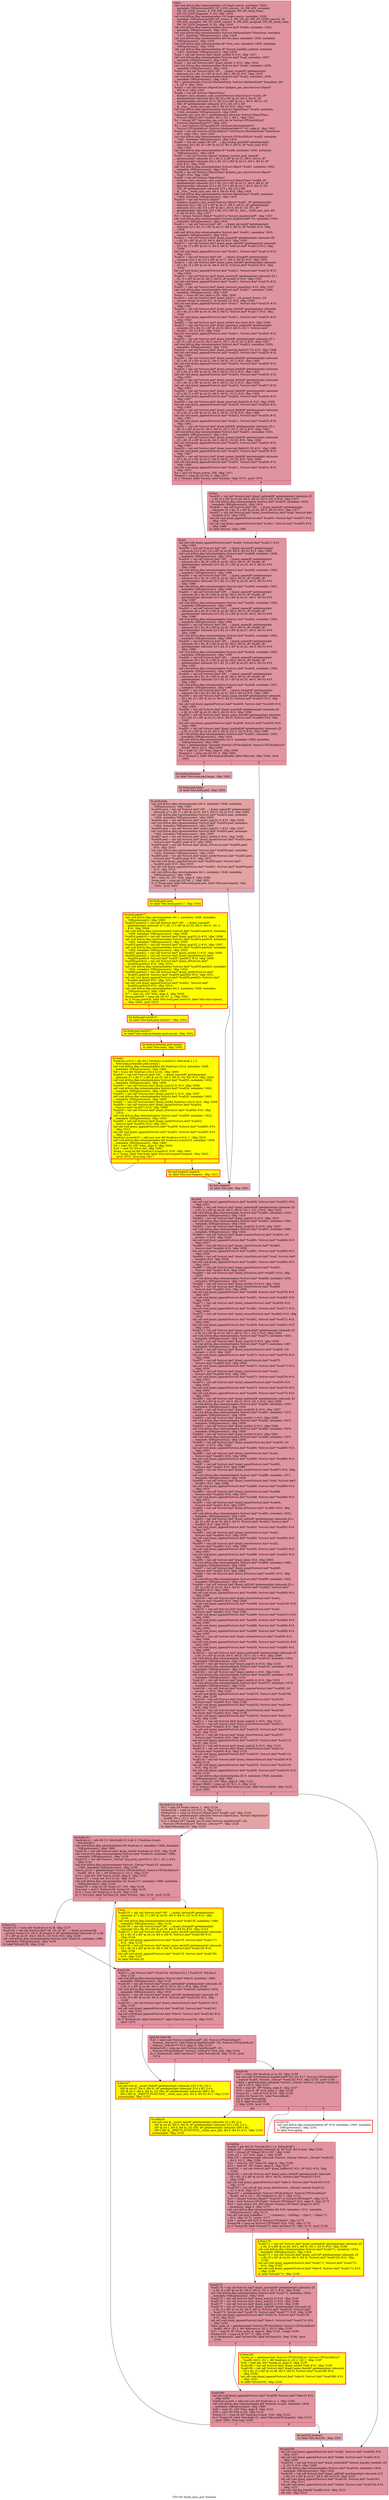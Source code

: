 digraph "CFG for 'build_cpus_aml' function" {
	label="CFG for 'build_cpus_aml' function";

	Node0x55f317bae520 [shape=record,color="#b70d28ff", style=filled, fillcolor="#b70d2870",label="{entry:\l  call void @llvm.dbg.value(metadata i16 %opts.coerce, metadata !1828,\l... metadata !DIExpression(DW_OP_LLVM_convert, 16, DW_ATE_unsigned,\l... DW_OP_LLVM_convert, 8, DW_ATE_unsigned, DW_OP_stack_value,\l... DW_OP_LLVM_fragment, 0, 8)), !dbg !1916\l  call void @llvm.dbg.value(metadata i16 %opts.coerce, metadata !1828,\l... metadata !DIExpression(DW_OP_constu, 8, DW_OP_shr, DW_OP_LLVM_convert, 16,\l... DW_ATE_unsigned, DW_OP_LLVM_convert, 8, DW_ATE_unsigned, DW_OP_stack_value,\l... DW_OP_LLVM_fragment, 8, 8)), !dbg !1916\l  call void @llvm.dbg.value(metadata %struct.Aml* %table, metadata !1826,\l... metadata !DIExpression()), !dbg !1916\l  call void @llvm.dbg.value(metadata %struct.MachineState* %machine, metadata\l... !1827, metadata !DIExpression()), !dbg !1916\l  call void @llvm.dbg.value(metadata i64 %io_base, metadata !1829, metadata\l... !DIExpression()), !dbg !1916\l  call void @llvm.dbg.value(metadata i8* %res_root, metadata !1830, metadata\l... !DIExpression()), !dbg !1916\l  call void @llvm.dbg.value(metadata i8* %event_handler_method, metadata\l... !1831, metadata !DIExpression()), !dbg !1916\l  %call = tail call %struct.Aml* @aml_int(i64 0) #10, !dbg !1917\l  call void @llvm.dbg.value(metadata %struct.Aml* %call, metadata !1837,\l... metadata !DIExpression()), !dbg !1916\l  %call1 = tail call %struct.Aml* @aml_int(i64 1) #10, !dbg !1918\l  call void @llvm.dbg.value(metadata %struct.Aml* %call1, metadata !1838,\l... metadata !DIExpression()), !dbg !1916\l  %call2 = tail call %struct.Aml* (i8*, ...) @aml_scope(i8* getelementptr\l... inbounds ([4 x i8], [4 x i8]* @.str.9, i64 0, i64 0)) #10, !dbg !1919\l  call void @llvm.dbg.value(metadata %struct.Aml* %call2, metadata !1839,\l... metadata !DIExpression()), !dbg !1916\l  %0 = getelementptr %struct.MachineState, %struct.MachineState* %machine, i64\l... 0, i32 0, !dbg !1920\l  %call3 = tail call %struct.ObjectClass* @object_get_class(%struct.Object*\l... %0) #10, !dbg !1920\l  %call4 = tail call %struct.ObjectClass*\l... @object_class_dynamic_cast_assert(%struct.ObjectClass* %call3, i8*\l... getelementptr inbounds ([8 x i8], [8 x i8]* @.str, i64 0, i64 0), i8*\l... getelementptr inbounds ([14 x i8], [14 x i8]* @.str.1, i64 0, i64 0), i32\l... 346, i8* getelementptr inbounds ([15 x i8], [15 x i8]*\l... @__func__.build_cpus_aml, i64 0, i64 0)) #10, !dbg !1920\l  call void @llvm.dbg.value(metadata %struct.ObjectClass* %call4, metadata\l... !1840, metadata !DIExpression()), !dbg !1916\l  %possible_cpu_arch_ids = getelementptr inbounds %struct.ObjectClass,\l... %struct.ObjectClass* %call4, i64 3, i32 3, i64 2, !dbg !1921\l  %1 = bitcast i8** %possible_cpu_arch_ids to %struct.CPUArchIdList*\l... (%struct.MachineState*)**, !dbg !1921\l  %2 = load %struct.CPUArchIdList* (%struct.MachineState*)*,\l... %struct.CPUArchIdList* (%struct.MachineState*)** %1, align 8, !dbg !1921\l  %call5 = tail call %struct.CPUArchIdList* %2(%struct.MachineState* %machine)\l... #10, !dbg !1922, !prof !1923\l  call void @llvm.dbg.value(metadata %struct.CPUArchIdList* %call5, metadata\l... !1841, metadata !DIExpression()), !dbg !1916\l  %call6 = tail call noalias i8* (i8*, ...) @g_strdup_printf(i8* getelementptr\l... inbounds ([8 x i8], [8 x i8]* @.str.10, i64 0, i64 0), i8* %res_root) #10,\l... !dbg !1924\l  call void @llvm.dbg.value(metadata i8* %call6, metadata !1842, metadata\l... !DIExpression()), !dbg !1916\l  %call7 = tail call %struct.Object* @object_resolve_path_type(i8*\l... getelementptr inbounds ([1 x i8], [1 x i8]* @.str.11, i64 0, i64 0), i8*\l... getelementptr inbounds ([22 x i8], [22 x i8]* @.str.12, i64 0, i64 0), i8*\l... null) #10, !dbg !1925\l  call void @llvm.dbg.value(metadata %struct.Object* %call7, metadata !1843,\l... metadata !DIExpression()), !dbg !1916\l  %call8 = tail call %struct.ObjectClass* @object_get_class(%struct.Object*\l... %call7) #10, !dbg !1926\l  %call9 = tail call %struct.ObjectClass*\l... @object_class_dynamic_cast_assert(%struct.ObjectClass* %call8, i8*\l... getelementptr inbounds ([22 x i8], [22 x i8]* @.str.12, i64 0, i64 0), i8*\l... getelementptr inbounds ([14 x i8], [14 x i8]* @.str.1, i64 0, i64 0), i32\l... 350, i8* getelementptr inbounds ([15 x i8], [15 x i8]*\l... @__func__.build_cpus_aml, i64 0, i64 0)) #10, !dbg !1926\l  call void @llvm.dbg.value(metadata %struct.ObjectClass* %call9, metadata\l... !1844, metadata !DIExpression()), !dbg !1916\l  %call10 = tail call %struct.Object*\l... @object_dynamic_cast_assert(%struct.Object* %call7, i8* getelementptr\l... inbounds ([22 x i8], [22 x i8]* @.str.12, i64 0, i64 0), i8* getelementptr\l... inbounds ([14 x i8], [14 x i8]* @.str.1, i64 0, i64 0), i32 351, i8*\l... getelementptr inbounds ([15 x i8], [15 x i8]* @__func__.build_cpus_aml, i64\l... 0, i64 0)) #10, !dbg !1927\l  %3 = bitcast %struct.Object* %call10 to %struct.AcpiDeviceIf*, !dbg !1927\l  call void @llvm.dbg.value(metadata %struct.AcpiDeviceIf* %3, metadata !1845,\l... metadata !DIExpression()), !dbg !1916\l  %call11 = tail call %struct.Aml* (i8*, ...) @aml_device(i8* getelementptr\l... inbounds ([3 x i8], [3 x i8]* @.str.13, i64 0, i64 0), i8* %call6) #10, !dbg\l... !1928\l  call void @llvm.dbg.value(metadata %struct.Aml* %call11, metadata !1835,\l... metadata !DIExpression()), !dbg !1916\l  %call12 = tail call %struct.Aml* @aml_eisaid(i8* getelementptr inbounds ([8\l... x i8], [8 x i8]* @.str.15, i64 0, i64 0)) #10, !dbg !1929\l  %call13 = tail call %struct.Aml* @aml_name_decl(i8* getelementptr inbounds\l... ([5 x i8], [5 x i8]* @.str.14, i64 0, i64 0), %struct.Aml* %call12) #10, !dbg\l... !1930\l  tail call void @aml_append(%struct.Aml* %call11, %struct.Aml* %call13) #10,\l... !dbg !1931\l  %call14 = tail call %struct.Aml* (i8*, ...) @aml_string(i8* getelementptr\l... inbounds ([22 x i8], [22 x i8]* @.str.17, i64 0, i64 0)) #10, !dbg !1932\l  %call15 = tail call %struct.Aml* @aml_name_decl(i8* getelementptr inbounds\l... ([5 x i8], [5 x i8]* @.str.16, i64 0, i64 0), %struct.Aml* %call14) #10, !dbg\l... !1933\l  tail call void @aml_append(%struct.Aml* %call11, %struct.Aml* %call15) #10,\l... !dbg !1934\l  %call16 = tail call %struct.Aml* @aml_mutex(i8* getelementptr inbounds ([5 x\l... i8], [5 x i8]* @.str.18, i64 0, i64 0), i8 zeroext 0) #10, !dbg !1935\l  tail call void @aml_append(%struct.Aml* %call11, %struct.Aml* %call16) #10,\l... !dbg !1936\l  %call17 = tail call %struct.Aml* @aml_resource_template() #10, !dbg !1937\l  call void @llvm.dbg.value(metadata %struct.Aml* %call17, metadata !1846,\l... metadata !DIExpression()), !dbg !1938\l  %conv = trunc i64 %io_base to i16, !dbg !1939\l  %call19 = tail call %struct.Aml* @aml_io(i32 1, i16 zeroext %conv, i16\l... zeroext %conv, i8 zeroext 1, i8 zeroext 12) #10, !dbg !1940\l  tail call void @aml_append(%struct.Aml* %call17, %struct.Aml* %call19) #10,\l... !dbg !1941\l  %call20 = tail call %struct.Aml* @aml_name_decl(i8* getelementptr inbounds\l... ([5 x i8], [5 x i8]* @.str.19, i64 0, i64 0), %struct.Aml* %call17) #10, !dbg\l... !1942\l  tail call void @aml_append(%struct.Aml* %call11, %struct.Aml* %call20) #10,\l... !dbg !1943\l  %call21 = tail call %struct.Aml* @aml_int(i64 %io_base) #10, !dbg !1944\l  %call22 = tail call %struct.Aml* @aml_operation_region(i8* getelementptr\l... inbounds ([5 x i8], [5 x i8]* @.str.20, i64 0, i64 0), i32 1, %struct.Aml*\l... %call21, i32 12) #10, !dbg !1945\l  tail call void @aml_append(%struct.Aml* %call11, %struct.Aml* %call22) #10,\l... !dbg !1946\l  %call23 = tail call %struct.Aml* @aml_field(i8* getelementptr inbounds ([5 x\l... i8], [5 x i8]* @.str.20, i64 0, i64 0), i32 1, i32 0, i32 2) #10, !dbg !1947\l  call void @llvm.dbg.value(metadata %struct.Aml* %call23, metadata !1833,\l... metadata !DIExpression()), !dbg !1916\l  %call24 = tail call %struct.Aml* @aml_reserved_field(i32 32) #10, !dbg !1948\l  tail call void @aml_append(%struct.Aml* %call23, %struct.Aml* %call24) #10,\l... !dbg !1949\l  %call25 = tail call %struct.Aml* @aml_named_field(i8* getelementptr inbounds\l... ([5 x i8], [5 x i8]* @.str.21, i64 0, i64 0), i32 1) #10, !dbg !1950\l  tail call void @aml_append(%struct.Aml* %call23, %struct.Aml* %call25) #10,\l... !dbg !1951\l  %call26 = tail call %struct.Aml* @aml_named_field(i8* getelementptr inbounds\l... ([5 x i8], [5 x i8]* @.str.22, i64 0, i64 0), i32 1) #10, !dbg !1952\l  tail call void @aml_append(%struct.Aml* %call23, %struct.Aml* %call26) #10,\l... !dbg !1953\l  %call27 = tail call %struct.Aml* @aml_named_field(i8* getelementptr inbounds\l... ([5 x i8], [5 x i8]* @.str.23, i64 0, i64 0), i32 1) #10, !dbg !1954\l  tail call void @aml_append(%struct.Aml* %call23, %struct.Aml* %call27) #10,\l... !dbg !1955\l  %call28 = tail call %struct.Aml* @aml_named_field(i8* getelementptr inbounds\l... ([5 x i8], [5 x i8]* @.str.24, i64 0, i64 0), i32 1) #10, !dbg !1956\l  tail call void @aml_append(%struct.Aml* %call23, %struct.Aml* %call28) #10,\l... !dbg !1957\l  %call29 = tail call %struct.Aml* @aml_reserved_field(i32 4) #10, !dbg !1958\l  tail call void @aml_append(%struct.Aml* %call23, %struct.Aml* %call29) #10,\l... !dbg !1959\l  %call30 = tail call %struct.Aml* @aml_named_field(i8* getelementptr inbounds\l... ([5 x i8], [5 x i8]* @.str.25, i64 0, i64 0), i32 8) #10, !dbg !1960\l  tail call void @aml_append(%struct.Aml* %call23, %struct.Aml* %call30) #10,\l... !dbg !1961\l  tail call void @aml_append(%struct.Aml* %call11, %struct.Aml* %call23) #10,\l... !dbg !1962\l  %call31 = tail call %struct.Aml* @aml_field(i8* getelementptr inbounds ([5 x\l... i8], [5 x i8]* @.str.20, i64 0, i64 0), i32 3, i32 0, i32 0) #10, !dbg !1963\l  call void @llvm.dbg.value(metadata %struct.Aml* %call31, metadata !1833,\l... metadata !DIExpression()), !dbg !1916\l  %call32 = tail call %struct.Aml* @aml_named_field(i8* getelementptr inbounds\l... ([5 x i8], [5 x i8]* @.str.26, i64 0, i64 0), i32 32) #10, !dbg !1964\l  tail call void @aml_append(%struct.Aml* %call31, %struct.Aml* %call32) #10,\l... !dbg !1965\l  %call33 = tail call %struct.Aml* @aml_reserved_field(i32 32) #10, !dbg !1966\l  tail call void @aml_append(%struct.Aml* %call31, %struct.Aml* %call33) #10,\l... !dbg !1967\l  %call34 = tail call %struct.Aml* @aml_named_field(i8* getelementptr inbounds\l... ([5 x i8], [5 x i8]* @.str.27, i64 0, i64 0), i32 32) #10, !dbg !1968\l  tail call void @aml_append(%struct.Aml* %call31, %struct.Aml* %call34) #10,\l... !dbg !1969\l  tail call void @aml_append(%struct.Aml* %call11, %struct.Aml* %call31) #10,\l... !dbg !1970\l  %4 = and i16 %opts.coerce, 256, !dbg !1971\l  %tobool = icmp eq i16 %4, 0, !dbg !1971\l  br i1 %tobool, label %if.end, label %if.then, !dbg !1973, !prof !1974\l|{<s0>T|<s1>F}}"];
	Node0x55f317bae520:s0 -> Node0x55f317b88f50;
	Node0x55f317bae520:s1 -> Node0x55f317b88ee0;
	Node0x55f317b88ee0 [shape=record,color="#b70d28ff", style=filled, fillcolor="#b70d2870",label="{if.then:                                          \l  %call35 = tail call %struct.Aml* @aml_method(i8* getelementptr inbounds ([5\l... x i8], [5 x i8]* @.str.28, i64 0, i64 0), i32 0, i32 1) #10, !dbg !1975\l  call void @llvm.dbg.value(metadata %struct.Aml* %call35, metadata !1834,\l... metadata !DIExpression()), !dbg !1916\l  %call36 = tail call %struct.Aml* (i8*, ...) @aml_name(i8* getelementptr\l... inbounds ([5 x i8], [5 x i8]* @.str.26, i64 0, i64 0)) #10, !dbg !1977\l  %call37 = tail call %struct.Aml* @aml_store(%struct.Aml* %call, %struct.Aml*\l... %call36) #10, !dbg !1978\l  tail call void @aml_append(%struct.Aml* %call35, %struct.Aml* %call37) #10,\l... !dbg !1979\l  tail call void @aml_append(%struct.Aml* %call11, %struct.Aml* %call35) #10,\l... !dbg !1980\l  br label %if.end, !dbg !1981\l}"];
	Node0x55f317b88ee0 -> Node0x55f317b88f50;
	Node0x55f317b88f50 [shape=record,color="#b70d28ff", style=filled, fillcolor="#b70d2870",label="{if.end:                                           \l  tail call void @aml_append(%struct.Aml* %call2, %struct.Aml* %call11) #10,\l... !dbg !1982\l  %call38 = tail call %struct.Aml* (i8*, ...) @aml_device(i8* getelementptr\l... inbounds ([10 x i8], [10 x i8]* @.str.29, i64 0, i64 0)) #10, !dbg !1983\l  call void @llvm.dbg.value(metadata %struct.Aml* %call38, metadata !1836,\l... metadata !DIExpression()), !dbg !1916\l  %call39 = tail call %struct.Aml* (i8*, ...) @aml_name(i8* getelementptr\l... inbounds ([6 x i8], [6 x i8]* @.str.30, i64 0, i64 0), i8* %call6, i8*\l... getelementptr inbounds ([5 x i8], [5 x i8]* @.str.18, i64 0, i64 0)) #10,\l... !dbg !1984\l  call void @llvm.dbg.value(metadata %struct.Aml* %call39, metadata !1850,\l... metadata !DIExpression()), !dbg !1985\l  %call40 = tail call %struct.Aml* (i8*, ...) @aml_name(i8* getelementptr\l... inbounds ([6 x i8], [6 x i8]* @.str.30, i64 0, i64 0), i8* %call6, i8*\l... getelementptr inbounds ([5 x i8], [5 x i8]* @.str.26, i64 0, i64 0)) #10,\l... !dbg !1986\l  call void @llvm.dbg.value(metadata %struct.Aml* %call40, metadata !1851,\l... metadata !DIExpression()), !dbg !1985\l  %call41 = tail call %struct.Aml* (i8*, ...) @aml_name(i8* getelementptr\l... inbounds ([6 x i8], [6 x i8]* @.str.30, i64 0, i64 0), i8* %call6, i8*\l... getelementptr inbounds ([5 x i8], [5 x i8]* @.str.21, i64 0, i64 0)) #10,\l... !dbg !1987\l  call void @llvm.dbg.value(metadata %struct.Aml* %call41, metadata !1852,\l... metadata !DIExpression()), !dbg !1985\l  %call42 = tail call %struct.Aml* (i8*, ...) @aml_name(i8* getelementptr\l... inbounds ([6 x i8], [6 x i8]* @.str.30, i64 0, i64 0), i8* %call6, i8*\l... getelementptr inbounds ([5 x i8], [5 x i8]* @.str.25, i64 0, i64 0)) #10,\l... !dbg !1988\l  call void @llvm.dbg.value(metadata %struct.Aml* %call42, metadata !1853,\l... metadata !DIExpression()), !dbg !1985\l  %call43 = tail call %struct.Aml* (i8*, ...) @aml_name(i8* getelementptr\l... inbounds ([6 x i8], [6 x i8]* @.str.30, i64 0, i64 0), i8* %call6, i8*\l... getelementptr inbounds ([5 x i8], [5 x i8]* @.str.27, i64 0, i64 0)) #10,\l... !dbg !1989\l  call void @llvm.dbg.value(metadata %struct.Aml* %call43, metadata !1854,\l... metadata !DIExpression()), !dbg !1985\l  %call44 = tail call %struct.Aml* (i8*, ...) @aml_name(i8* getelementptr\l... inbounds ([6 x i8], [6 x i8]* @.str.30, i64 0, i64 0), i8* %call6, i8*\l... getelementptr inbounds ([5 x i8], [5 x i8]* @.str.22, i64 0, i64 0)) #10,\l... !dbg !1990\l  call void @llvm.dbg.value(metadata %struct.Aml* %call44, metadata !1855,\l... metadata !DIExpression()), !dbg !1985\l  %call45 = tail call %struct.Aml* (i8*, ...) @aml_name(i8* getelementptr\l... inbounds ([6 x i8], [6 x i8]* @.str.30, i64 0, i64 0), i8* %call6, i8*\l... getelementptr inbounds ([5 x i8], [5 x i8]* @.str.23, i64 0, i64 0)) #10,\l... !dbg !1991\l  call void @llvm.dbg.value(metadata %struct.Aml* %call45, metadata !1856,\l... metadata !DIExpression()), !dbg !1985\l  %call46 = tail call %struct.Aml* (i8*, ...) @aml_name(i8* getelementptr\l... inbounds ([6 x i8], [6 x i8]* @.str.30, i64 0, i64 0), i8* %call6, i8*\l... getelementptr inbounds ([5 x i8], [5 x i8]* @.str.24, i64 0, i64 0)) #10,\l... !dbg !1992\l  call void @llvm.dbg.value(metadata %struct.Aml* %call46, metadata !1857,\l... metadata !DIExpression()), !dbg !1985\l  %call47 = tail call %struct.Aml* (i8*, ...) @aml_string(i8* getelementptr\l... inbounds ([9 x i8], [9 x i8]* @.str.31, i64 0, i64 0)) #10, !dbg !1993\l  %call48 = tail call %struct.Aml* @aml_name_decl(i8* getelementptr inbounds\l... ([5 x i8], [5 x i8]* @.str.14, i64 0, i64 0), %struct.Aml* %call47) #10, !dbg\l... !1994\l  tail call void @aml_append(%struct.Aml* %call38, %struct.Aml* %call48) #10,\l... !dbg !1995\l  %call49 = tail call %struct.Aml* @aml_eisaid(i8* getelementptr inbounds ([8\l... x i8], [8 x i8]* @.str.33, i64 0, i64 0)) #10, !dbg !1996\l  %call50 = tail call %struct.Aml* @aml_name_decl(i8* getelementptr inbounds\l... ([5 x i8], [5 x i8]* @.str.32, i64 0, i64 0), %struct.Aml* %call49) #10, !dbg\l... !1997\l  tail call void @aml_append(%struct.Aml* %call38, %struct.Aml* %call50) #10,\l... !dbg !1998\l  %call51 = tail call %struct.Aml* @aml_method(i8* getelementptr inbounds ([5\l... x i8], [5 x i8]* @.str.34, i64 0, i64 0), i32 2, i32 0) #10, !dbg !1999\l  call void @llvm.dbg.value(metadata %struct.Aml* %call51, metadata !1834,\l... metadata !DIExpression()), !dbg !1916\l  call void @llvm.dbg.value(metadata i32 0, metadata !1848, metadata\l... !DIExpression()), !dbg !1985\l  %len = getelementptr inbounds %struct.CPUArchIdList, %struct.CPUArchIdList*\l... %call5, i64 0, i32 0, !dbg !2000\l  %5 = load i32, i32* %len, align 8, !dbg !2000\l  %cmp412 = icmp sgt i32 %5, 0, !dbg !2001\l  br i1 %cmp412, label %for.body.preheader, label %for.end, !dbg !2002, !prof\l... !2003\l|{<s0>T|<s1>F}}"];
	Node0x55f317b88f50:s0 -> Node0x55f317c18ed0;
	Node0x55f317b88f50:s1 -> Node0x55f317b2a100;
	Node0x55f317c18ed0 [shape=record,color="#3d50c3ff", style=filled, fillcolor="#c32e3170",label="{for.body.preheader:                               \l  br label %for.body.peel.begin, !dbg !2002\l}"];
	Node0x55f317c18ed0 -> Node0x55f317bdd5d0;
	Node0x55f317bdd5d0 [shape=record,color="#3d50c3ff", style=filled, fillcolor="#c32e3170",label="{for.body.peel.begin:                              \l  br label %for.body.peel, !dbg !2002\l}"];
	Node0x55f317bdd5d0 -> Node0x55f317c6f150;
	Node0x55f317c6f150 [shape=record,color="#3d50c3ff", style=filled, fillcolor="#c32e3170",label="{for.body.peel:                                    \l  call void @llvm.dbg.value(metadata i64 0, metadata !1848, metadata\l... !DIExpression()), !dbg !1985\l  %call53.peel = tail call %struct.Aml* (i8*, ...) @aml_name(i8* getelementptr\l... inbounds ([7 x i8], [7 x i8]* @.str.35, i64 0, i64 0), i32 0) #10, !dbg !2004\l  call void @llvm.dbg.value(metadata %struct.Aml* %call53.peel, metadata\l... !1858, metadata !DIExpression()), !dbg !2005\l  %call54.peel = tail call %struct.Aml* @aml_arg(i32 0) #10, !dbg !2006\l  call void @llvm.dbg.value(metadata %struct.Aml* %call54.peel, metadata\l... !1862, metadata !DIExpression()), !dbg !2005\l  %call55.peel = tail call %struct.Aml* @aml_arg(i32 1) #10, !dbg !2007\l  call void @llvm.dbg.value(metadata %struct.Aml* %call55.peel, metadata\l... !1863, metadata !DIExpression()), !dbg !2005\l  %call57.peel = tail call %struct.Aml* @aml_int(i64 0) #10, !dbg !2008\l  %call58.peel = tail call %struct.Aml* @aml_equal(%struct.Aml* %call54.peel,\l... %struct.Aml* %call57.peel) #10, !dbg !2009\l  %call59.peel = tail call %struct.Aml* @aml_if(%struct.Aml* %call58.peel)\l... #10, !dbg !2010\l  call void @llvm.dbg.value(metadata %struct.Aml* %call59.peel, metadata\l... !1832, metadata !DIExpression()), !dbg !1916\l  %call60.peel = tail call %struct.Aml* @aml_notify(%struct.Aml* %call53.peel,\l... %struct.Aml* %call55.peel) #10, !dbg !2011\l  tail call void @aml_append(%struct.Aml* %call59.peel, %struct.Aml*\l... %call60.peel) #10, !dbg !2013\l  tail call void @aml_append(%struct.Aml* %call51, %struct.Aml* %call59.peel)\l... #10, !dbg !2014\l  call void @llvm.dbg.value(metadata i64 1, metadata !1848, metadata\l... !DIExpression()), !dbg !1985\l  %6 = load i32, i32* %len, align 8, !dbg !2000\l  %cmp.peel = icmp sgt i32 %6, 1, !dbg !2001\l  br i1 %cmp.peel, label %for.body.peel.next, label %for.end.loopexit, !dbg\l... !2002, !prof !2003\l|{<s0>T|<s1>F}}"];
	Node0x55f317c6f150:s0 -> Node0x55f317c5c240;
	Node0x55f317c6f150:s1 -> Node0x55f317b74a60;
	Node0x55f317c5c240 [shape=record,penwidth=3.0, style="filled", color="red", fillcolor="yellow",label="{for.body.peel.next:                               \l  br label %for.body.peel417, !dbg !2002\l}"];
	Node0x55f317c5c240 -> Node0x55f317ccce50;
	Node0x55f317ccce50 [shape=record,penwidth=3.0, style="filled", color="red", fillcolor="yellow",label="{for.body.peel417:                                 \l  call void @llvm.dbg.value(metadata i64 1, metadata !1848, metadata\l... !DIExpression()), !dbg !1985\l  %call53.peel418 = tail call %struct.Aml* (i8*, ...) @aml_name(i8*\l... getelementptr inbounds ([7 x i8], [7 x i8]* @.str.35, i64 0, i64 0), i32 1)\l... #10, !dbg !2004\l  call void @llvm.dbg.value(metadata %struct.Aml* %call53.peel418, metadata\l... !1858, metadata !DIExpression()), !dbg !2005\l  %call54.peel419 = tail call %struct.Aml* @aml_arg(i32 0) #10, !dbg !2006\l  call void @llvm.dbg.value(metadata %struct.Aml* %call54.peel419, metadata\l... !1862, metadata !DIExpression()), !dbg !2005\l  %call55.peel420 = tail call %struct.Aml* @aml_arg(i32 1) #10, !dbg !2007\l  call void @llvm.dbg.value(metadata %struct.Aml* %call55.peel420, metadata\l... !1863, metadata !DIExpression()), !dbg !2005\l  %call57.peel421 = tail call %struct.Aml* @aml_int(i64 1) #10, !dbg !2008\l  %call58.peel422 = tail call %struct.Aml* @aml_equal(%struct.Aml*\l... %call54.peel419, %struct.Aml* %call57.peel421) #10, !dbg !2009\l  %call59.peel423 = tail call %struct.Aml* @aml_if(%struct.Aml*\l... %call58.peel422) #10, !dbg !2010\l  call void @llvm.dbg.value(metadata %struct.Aml* %call59.peel423, metadata\l... !1832, metadata !DIExpression()), !dbg !1916\l  %call60.peel424 = tail call %struct.Aml* @aml_notify(%struct.Aml*\l... %call53.peel418, %struct.Aml* %call55.peel420) #10, !dbg !2011\l  tail call void @aml_append(%struct.Aml* %call59.peel423, %struct.Aml*\l... %call60.peel424) #10, !dbg !2013\l  tail call void @aml_append(%struct.Aml* %call51, %struct.Aml*\l... %call59.peel423) #10, !dbg !2014\l  call void @llvm.dbg.value(metadata i64 2, metadata !1848, metadata\l... !DIExpression()), !dbg !1985\l  %7 = load i32, i32* %len, align 8, !dbg !2000\l  %cmp.peel426 = icmp sgt i32 %7, 2, !dbg !2001\l  br i1 %cmp.peel426, label %for.body.peel.next416, label %for.end.loopexit,\l... !dbg !2002, !prof !2015\l|{<s0>T|<s1>F}}"];
	Node0x55f317ccce50:s0 -> Node0x55f317ae81a0;
	Node0x55f317ccce50:s1 -> Node0x55f317b74a60;
	Node0x55f317ae81a0 [shape=record,penwidth=3.0, style="filled", color="red", fillcolor="yellow",label="{for.body.peel.next416:                            \l  br label %for.body.peel.next427, !dbg !2002\l}"];
	Node0x55f317ae81a0 -> Node0x55f317bc3060;
	Node0x55f317bc3060 [shape=record,penwidth=3.0, style="filled", color="red", fillcolor="yellow",label="{for.body.peel.next427:                            \l  br label %for.body.preheader.peel.newph, !dbg !2002\l}"];
	Node0x55f317bc3060 -> Node0x55f317b75aa0;
	Node0x55f317b75aa0 [shape=record,penwidth=3.0, style="filled", color="red", fillcolor="yellow",label="{for.body.preheader.peel.newph:                    \l  br label %for.body, !dbg !2002\l}"];
	Node0x55f317b75aa0 -> Node0x55f317bd1920;
	Node0x55f317bd1920 [shape=record,penwidth=3.0, style="filled", color="red", fillcolor="yellow",label="{for.body:                                         \l  %indvars.iv414 = phi i64 [ %indvars.iv.next415, %for.body ], [ 2,\l... %for.body.preheader.peel.newph ]\l  call void @llvm.dbg.value(metadata i64 %indvars.iv414, metadata !1848,\l... metadata !DIExpression()), !dbg !1985\l  %8 = trunc i64 %indvars.iv414 to i32, !dbg !2004\l  %call53 = tail call %struct.Aml* (i8*, ...) @aml_name(i8* getelementptr\l... inbounds ([7 x i8], [7 x i8]* @.str.35, i64 0, i64 0), i32 %8) #10, !dbg !2004\l  call void @llvm.dbg.value(metadata %struct.Aml* %call53, metadata !1858,\l... metadata !DIExpression()), !dbg !2005\l  %call54 = tail call %struct.Aml* @aml_arg(i32 0) #10, !dbg !2006\l  call void @llvm.dbg.value(metadata %struct.Aml* %call54, metadata !1862,\l... metadata !DIExpression()), !dbg !2005\l  %call55 = tail call %struct.Aml* @aml_arg(i32 1) #10, !dbg !2007\l  call void @llvm.dbg.value(metadata %struct.Aml* %call55, metadata !1863,\l... metadata !DIExpression()), !dbg !2005\l  %call57 = tail call %struct.Aml* @aml_int(i64 %indvars.iv414) #10, !dbg !2008\l  %call58 = tail call %struct.Aml* @aml_equal(%struct.Aml* %call54,\l... %struct.Aml* %call57) #10, !dbg !2009\l  %call59 = tail call %struct.Aml* @aml_if(%struct.Aml* %call58) #10, !dbg\l... !2010\l  call void @llvm.dbg.value(metadata %struct.Aml* %call59, metadata !1832,\l... metadata !DIExpression()), !dbg !1916\l  %call60 = tail call %struct.Aml* @aml_notify(%struct.Aml* %call53,\l... %struct.Aml* %call55) #10, !dbg !2011\l  tail call void @aml_append(%struct.Aml* %call59, %struct.Aml* %call60) #10,\l... !dbg !2013\l  tail call void @aml_append(%struct.Aml* %call51, %struct.Aml* %call59) #10,\l... !dbg !2014\l  %indvars.iv.next415 = add nuw nsw i64 %indvars.iv414, 1, !dbg !2016\l  call void @llvm.dbg.value(metadata i64 %indvars.iv.next415, metadata !1848,\l... metadata !DIExpression()), !dbg !1985\l  %9 = load i32, i32* %len, align 8, !dbg !2000\l  %10 = sext i32 %9 to i64, !dbg !2001\l  %cmp = icmp slt i64 %indvars.iv.next415, %10, !dbg !2001\l  br i1 %cmp, label %for.body, label %for.end.loopexit.loopexit, !dbg !2002,\l... !prof !2015, !llvm.loop !2017\l|{<s0>T|<s1>F}}"];
	Node0x55f317bd1920:s0 -> Node0x55f317bd1920;
	Node0x55f317bd1920:s1 -> Node0x55f317d98fb0;
	Node0x55f317d98fb0 [shape=record,penwidth=3.0, style="filled", color="red", fillcolor="yellow",label="{for.end.loopexit.loopexit:                        \l  br label %for.end.loopexit, !dbg !2021\l}"];
	Node0x55f317d98fb0 -> Node0x55f317b74a60;
	Node0x55f317b74a60 [shape=record,color="#3d50c3ff", style=filled, fillcolor="#c32e3170",label="{for.end.loopexit:                                 \l  br label %for.end, !dbg !2021\l}"];
	Node0x55f317b74a60 -> Node0x55f317b2a100;
	Node0x55f317b2a100 [shape=record,color="#b70d28ff", style=filled, fillcolor="#b70d2870",label="{for.end:                                          \l  tail call void @aml_append(%struct.Aml* %call38, %struct.Aml* %call51) #10,\l... !dbg !2021\l  %call61 = tail call %struct.Aml* @aml_method(i8* getelementptr inbounds ([5\l... x i8], [5 x i8]* @.str.36, i64 0, i64 0), i32 1, i32 1) #10, !dbg !2022\l  call void @llvm.dbg.value(metadata %struct.Aml* %call61, metadata !1834,\l... metadata !DIExpression()), !dbg !1916\l  %call62 = tail call %struct.Aml* @aml_arg(i32 0) #10, !dbg !2023\l  call void @llvm.dbg.value(metadata %struct.Aml* %call62, metadata !1864,\l... metadata !DIExpression()), !dbg !2024\l  %call63 = tail call %struct.Aml* @aml_local(i32 0) #10, !dbg !2025\l  call void @llvm.dbg.value(metadata %struct.Aml* %call63, metadata !1866,\l... metadata !DIExpression()), !dbg !2024\l  %call64 = tail call %struct.Aml* @aml_acquire(%struct.Aml* %call39, i16\l... zeroext -1) #10, !dbg !2026\l  tail call void @aml_append(%struct.Aml* %call61, %struct.Aml* %call64) #10,\l... !dbg !2027\l  %call65 = tail call %struct.Aml* @aml_store(%struct.Aml* %call62,\l... %struct.Aml* %call40) #10, !dbg !2028\l  tail call void @aml_append(%struct.Aml* %call61, %struct.Aml* %call65) #10,\l... !dbg !2029\l  %call66 = tail call %struct.Aml* @aml_store(%struct.Aml* %call, %struct.Aml*\l... %call63) #10, !dbg !2030\l  tail call void @aml_append(%struct.Aml* %call61, %struct.Aml* %call66) #10,\l... !dbg !2031\l  %call67 = tail call %struct.Aml* @aml_equal(%struct.Aml* %call41,\l... %struct.Aml* %call1) #10, !dbg !2032\l  %call68 = tail call %struct.Aml* @aml_if(%struct.Aml* %call67) #10, !dbg\l... !2033\l  call void @llvm.dbg.value(metadata %struct.Aml* %call68, metadata !1832,\l... metadata !DIExpression()), !dbg !1916\l  %call69 = tail call %struct.Aml* @aml_int(i64 15) #10, !dbg !2034\l  %call70 = tail call %struct.Aml* @aml_store(%struct.Aml* %call69,\l... %struct.Aml* %call63) #10, !dbg !2036\l  tail call void @aml_append(%struct.Aml* %call68, %struct.Aml* %call70) #10,\l... !dbg !2037\l  tail call void @aml_append(%struct.Aml* %call61, %struct.Aml* %call68) #10,\l... !dbg !2038\l  %call71 = tail call %struct.Aml* @aml_release(%struct.Aml* %call39) #10,\l... !dbg !2039\l  tail call void @aml_append(%struct.Aml* %call61, %struct.Aml* %call71) #10,\l... !dbg !2040\l  %call72 = tail call %struct.Aml* @aml_return(%struct.Aml* %call63) #10, !dbg\l... !2041\l  tail call void @aml_append(%struct.Aml* %call61, %struct.Aml* %call72) #10,\l... !dbg !2042\l  tail call void @aml_append(%struct.Aml* %call38, %struct.Aml* %call61) #10,\l... !dbg !2043\l  %call73 = tail call %struct.Aml* @aml_method(i8* getelementptr inbounds ([5\l... x i8], [5 x i8]* @.str.24, i64 0, i64 0), i32 1, i32 1) #10, !dbg !2044\l  call void @llvm.dbg.value(metadata %struct.Aml* %call73, metadata !1834,\l... metadata !DIExpression()), !dbg !1916\l  %call75 = tail call %struct.Aml* @aml_arg(i32 0) #10, !dbg !2045\l  call void @llvm.dbg.value(metadata %struct.Aml* %call75, metadata !1867,\l... metadata !DIExpression()), !dbg !2046\l  %call76 = tail call %struct.Aml* @aml_acquire(%struct.Aml* %call39, i16\l... zeroext -1) #10, !dbg !2047\l  tail call void @aml_append(%struct.Aml* %call73, %struct.Aml* %call76) #10,\l... !dbg !2048\l  %call77 = tail call %struct.Aml* @aml_store(%struct.Aml* %call75,\l... %struct.Aml* %call40) #10, !dbg !2049\l  tail call void @aml_append(%struct.Aml* %call73, %struct.Aml* %call77) #10,\l... !dbg !2050\l  %call78 = tail call %struct.Aml* @aml_store(%struct.Aml* %call1,\l... %struct.Aml* %call46) #10, !dbg !2051\l  tail call void @aml_append(%struct.Aml* %call73, %struct.Aml* %call78) #10,\l... !dbg !2052\l  %call79 = tail call %struct.Aml* @aml_release(%struct.Aml* %call39) #10,\l... !dbg !2053\l  tail call void @aml_append(%struct.Aml* %call73, %struct.Aml* %call79) #10,\l... !dbg !2054\l  tail call void @aml_append(%struct.Aml* %call38, %struct.Aml* %call73) #10,\l... !dbg !2055\l  %call80 = tail call %struct.Aml* @aml_method(i8* getelementptr inbounds ([5\l... x i8], [5 x i8]* @.str.37, i64 0, i64 0), i32 0, i32 1) #10, !dbg !2056\l  call void @llvm.dbg.value(metadata %struct.Aml* %call80, metadata !1834,\l... metadata !DIExpression()), !dbg !1916\l  %call81 = tail call %struct.Aml* @aml_local(i32 0) #10, !dbg !2057\l  call void @llvm.dbg.value(metadata %struct.Aml* %call81, metadata !1872,\l... metadata !DIExpression()), !dbg !2058\l  %call82 = tail call %struct.Aml* @aml_int(i64 1) #10, !dbg !2059\l  call void @llvm.dbg.value(metadata %struct.Aml* %call82, metadata !1873,\l... metadata !DIExpression()), !dbg !2058\l  %call83 = tail call %struct.Aml* @aml_int(i64 3) #10, !dbg !2060\l  call void @llvm.dbg.value(metadata %struct.Aml* %call83, metadata !1874,\l... metadata !DIExpression()), !dbg !2058\l  %call84 = tail call %struct.Aml* @aml_int(i64 0) #10, !dbg !2061\l  call void @llvm.dbg.value(metadata %struct.Aml* %call84, metadata !1875,\l... metadata !DIExpression()), !dbg !2058\l  %call85 = tail call %struct.Aml* @aml_acquire(%struct.Aml* %call39, i16\l... zeroext -1) #10, !dbg !2062\l  tail call void @aml_append(%struct.Aml* %call80, %struct.Aml* %call85) #10,\l... !dbg !2063\l  %call86 = tail call %struct.Aml* @aml_store(%struct.Aml* %call1,\l... %struct.Aml* %call81) #10, !dbg !2064\l  tail call void @aml_append(%struct.Aml* %call80, %struct.Aml* %call86) #10,\l... !dbg !2065\l  %call87 = tail call %struct.Aml* @aml_equal(%struct.Aml* %call81,\l... %struct.Aml* %call1) #10, !dbg !2066\l  %call88 = tail call %struct.Aml* @aml_while(%struct.Aml* %call87) #10, !dbg\l... !2067\l  call void @llvm.dbg.value(metadata %struct.Aml* %call88, metadata !1871,\l... metadata !DIExpression()), !dbg !2058\l  %call89 = tail call %struct.Aml* @aml_store(%struct.Aml* %call, %struct.Aml*\l... %call81) #10, !dbg !2068\l  tail call void @aml_append(%struct.Aml* %call88, %struct.Aml* %call89) #10,\l... !dbg !2070\l  %call90 = tail call %struct.Aml* @aml_store(%struct.Aml* %call84,\l... %struct.Aml* %call42) #10, !dbg !2071\l  tail call void @aml_append(%struct.Aml* %call88, %struct.Aml* %call90) #10,\l... !dbg !2072\l  %call91 = tail call %struct.Aml* @aml_equal(%struct.Aml* %call44,\l... %struct.Aml* %call1) #10, !dbg !2073\l  %call92 = tail call %struct.Aml* @aml_if(%struct.Aml* %call91) #10, !dbg\l... !2074\l  call void @llvm.dbg.value(metadata %struct.Aml* %call92, metadata !1832,\l... metadata !DIExpression()), !dbg !1916\l  %call93 = tail call %struct.Aml* @aml_call2(i8* getelementptr inbounds ([5 x\l... i8], [5 x i8]* @.str.34, i64 0, i64 0), %struct.Aml* %call43, %struct.Aml*\l... %call82) #10, !dbg !2075\l  tail call void @aml_append(%struct.Aml* %call92, %struct.Aml* %call93) #10,\l... !dbg !2077\l  %call94 = tail call %struct.Aml* @aml_store(%struct.Aml* %call1,\l... %struct.Aml* %call44) #10, !dbg !2078\l  tail call void @aml_append(%struct.Aml* %call92, %struct.Aml* %call94) #10,\l... !dbg !2079\l  %call95 = tail call %struct.Aml* @aml_store(%struct.Aml* %call1,\l... %struct.Aml* %call81) #10, !dbg !2080\l  tail call void @aml_append(%struct.Aml* %call92, %struct.Aml* %call95) #10,\l... !dbg !2081\l  tail call void @aml_append(%struct.Aml* %call88, %struct.Aml* %call92) #10,\l... !dbg !2082\l  %call96 = tail call %struct.Aml* @aml_else() #10, !dbg !2083\l  call void @llvm.dbg.value(metadata %struct.Aml* %call96, metadata !1869,\l... metadata !DIExpression()), !dbg !2058\l  %call97 = tail call %struct.Aml* @aml_equal(%struct.Aml* %call45,\l... %struct.Aml* %call1) #10, !dbg !2084\l  %call98 = tail call %struct.Aml* @aml_if(%struct.Aml* %call97) #10, !dbg\l... !2085\l  call void @llvm.dbg.value(metadata %struct.Aml* %call98, metadata !1832,\l... metadata !DIExpression()), !dbg !1916\l  %call99 = tail call %struct.Aml* @aml_call2(i8* getelementptr inbounds ([5 x\l... i8], [5 x i8]* @.str.34, i64 0, i64 0), %struct.Aml* %call43, %struct.Aml*\l... %call83) #10, !dbg !2086\l  tail call void @aml_append(%struct.Aml* %call98, %struct.Aml* %call99) #10,\l... !dbg !2088\l  %call100 = tail call %struct.Aml* @aml_store(%struct.Aml* %call1,\l... %struct.Aml* %call45) #10, !dbg !2089\l  tail call void @aml_append(%struct.Aml* %call98, %struct.Aml* %call100) #10,\l... !dbg !2090\l  %call101 = tail call %struct.Aml* @aml_store(%struct.Aml* %call1,\l... %struct.Aml* %call81) #10, !dbg !2091\l  tail call void @aml_append(%struct.Aml* %call98, %struct.Aml* %call101) #10,\l... !dbg !2092\l  tail call void @aml_append(%struct.Aml* %call96, %struct.Aml* %call98) #10,\l... !dbg !2093\l  tail call void @aml_append(%struct.Aml* %call88, %struct.Aml* %call96) #10,\l... !dbg !2094\l  tail call void @aml_append(%struct.Aml* %call80, %struct.Aml* %call88) #10,\l... !dbg !2095\l  %call102 = tail call %struct.Aml* @aml_release(%struct.Aml* %call39) #10,\l... !dbg !2096\l  tail call void @aml_append(%struct.Aml* %call80, %struct.Aml* %call102) #10,\l... !dbg !2097\l  tail call void @aml_append(%struct.Aml* %call38, %struct.Aml* %call80) #10,\l... !dbg !2098\l  %call103 = tail call %struct.Aml* @aml_method(i8* getelementptr inbounds ([5\l... x i8], [5 x i8]* @.str.38, i64 0, i64 0), i32 4, i32 1) #10, !dbg !2099\l  call void @llvm.dbg.value(metadata %struct.Aml* %call103, metadata !1834,\l... metadata !DIExpression()), !dbg !1916\l  %call105 = tail call %struct.Aml* @aml_arg(i32 0) #10, !dbg !2100\l  call void @llvm.dbg.value(metadata %struct.Aml* %call105, metadata !1876,\l... metadata !DIExpression()), !dbg !2101\l  %call106 = tail call %struct.Aml* @aml_int(i64 1) #10, !dbg !2102\l  call void @llvm.dbg.value(metadata %struct.Aml* %call106, metadata !1878,\l... metadata !DIExpression()), !dbg !2101\l  %call107 = tail call %struct.Aml* @aml_int(i64 2) #10, !dbg !2103\l  call void @llvm.dbg.value(metadata %struct.Aml* %call107, metadata !1879,\l... metadata !DIExpression()), !dbg !2101\l  %call108 = tail call %struct.Aml* @aml_acquire(%struct.Aml* %call39, i16\l... zeroext -1) #10, !dbg !2104\l  tail call void @aml_append(%struct.Aml* %call103, %struct.Aml* %call108)\l... #10, !dbg !2105\l  %call109 = tail call %struct.Aml* @aml_store(%struct.Aml* %call105,\l... %struct.Aml* %call40) #10, !dbg !2106\l  tail call void @aml_append(%struct.Aml* %call103, %struct.Aml* %call109)\l... #10, !dbg !2107\l  %call110 = tail call %struct.Aml* @aml_store(%struct.Aml* %call106,\l... %struct.Aml* %call42) #10, !dbg !2108\l  tail call void @aml_append(%struct.Aml* %call103, %struct.Aml* %call110)\l... #10, !dbg !2109\l  %call111 = tail call %struct.Aml* @aml_arg(i32 1) #10, !dbg !2110\l  %call112 = tail call %struct.Aml* @aml_store(%struct.Aml* %call111,\l... %struct.Aml* %call43) #10, !dbg !2111\l  tail call void @aml_append(%struct.Aml* %call103, %struct.Aml* %call112)\l... #10, !dbg !2112\l  %call113 = tail call %struct.Aml* @aml_store(%struct.Aml* %call107,\l... %struct.Aml* %call42) #10, !dbg !2113\l  tail call void @aml_append(%struct.Aml* %call103, %struct.Aml* %call113)\l... #10, !dbg !2114\l  %call114 = tail call %struct.Aml* @aml_arg(i32 2) #10, !dbg !2115\l  %call115 = tail call %struct.Aml* @aml_store(%struct.Aml* %call114,\l... %struct.Aml* %call43) #10, !dbg !2116\l  tail call void @aml_append(%struct.Aml* %call103, %struct.Aml* %call115)\l... #10, !dbg !2117\l  %call116 = tail call %struct.Aml* @aml_release(%struct.Aml* %call39) #10,\l... !dbg !2118\l  tail call void @aml_append(%struct.Aml* %call103, %struct.Aml* %call116)\l... #10, !dbg !2119\l  tail call void @aml_append(%struct.Aml* %call38, %struct.Aml* %call103) #10,\l... !dbg !2120\l  call void @llvm.dbg.value(metadata i32 0, metadata !1848, metadata\l... !DIExpression()), !dbg !1985\l  %11 = load i32, i32* %len, align 8, !dbg !2121\l  %cmp119409 = icmp sgt i32 %11, 0, !dbg !2122\l  br i1 %cmp119409, label %for.body121.lr.ph, label %for.end193, !dbg !2123,\l... !prof !2003\l|{<s0>T|<s1>F}}"];
	Node0x55f317b2a100:s0 -> Node0x55f317be5230;
	Node0x55f317b2a100:s1 -> Node0x55f317bfee90;
	Node0x55f317be5230 [shape=record,color="#3d50c3ff", style=filled, fillcolor="#c32e3170",label="{for.body121.lr.ph:                                \l  %12 = and i16 %opts.coerce, 1, !dbg !2124\l  %tobool128 = icmp ne i16 %12, 0, !dbg !2124\l  %tobool143 = icmp eq %struct.ObjectClass* %call9, null, !dbg !2126\l  %madt_cpu = getelementptr inbounds %struct.ObjectClass, %struct.ObjectClass*\l... %call9, i64 1, i32 2, i64 2, !dbg !2126\l  %13 = bitcast i8** %madt_cpu to void (%struct.AcpiDeviceIf*, i32,\l... %struct.CPUArchIdList*, %struct._GArray*)**, !dbg !2126\l  br label %for.body121, !dbg !2123\l}"];
	Node0x55f317be5230 -> Node0x55f317bff2f0;
	Node0x55f317bff2f0 [shape=record,color="#b70d28ff", style=filled, fillcolor="#b70d2870",label="{for.body121:                                      \l  %indvars.iv = phi i64 [ 0, %for.body121.lr.ph ], [ %indvars.iv.next,\l... %if.end190 ]\l  call void @llvm.dbg.value(metadata i64 %indvars.iv, metadata !1848, metadata\l... !DIExpression()), !dbg !1985\l  %call124 = tail call %struct.Aml* @aml_int(i64 %indvars.iv) #10, !dbg !2129\l  call void @llvm.dbg.value(metadata %struct.Aml* %call124, metadata !1884,\l... metadata !DIExpression()), !dbg !2130\l  %call125 = tail call %struct._GArray* @g_array_new(i32 0, i32 1, i32 1) #10,\l... !dbg !2131\l  call void @llvm.dbg.value(metadata %struct._GArray* %call125, metadata\l... !1885, metadata !DIExpression()), !dbg !2130\l  %arch_id126 = getelementptr %struct.CPUArchIdList, %struct.CPUArchIdList*\l... %call5, i64 0, i32 1, i64 %indvars.iv, i32 0, !dbg !2132\l  %14 = load i64, i64* %arch_id126, align 8, !dbg !2132\l  %conv127 = trunc i64 %14 to i32, !dbg !2133\l  call void @llvm.dbg.value(metadata i32 %conv127, metadata !1886, metadata\l... !DIExpression()), !dbg !2130\l  %cmp130 = icmp slt i32 %conv127, 255, !dbg !2134\l  %or.cond = and i1 %tobool128, %cmp130, !dbg !2135\l  %15 = trunc i64 %indvars.iv to i32, !dbg !2124\l  br i1 %or.cond, label %if.then132, label %if.else, !dbg !2135, !prof !2136\l|{<s0>T|<s1>F}}"];
	Node0x55f317bff2f0:s0 -> Node0x55f317b2a510;
	Node0x55f317bff2f0:s1 -> Node0x55f317b2a5d0;
	Node0x55f317b2a510 [shape=record,color="#b70d28ff", style=filled, fillcolor="#b70d2870",label="{if.then132:                                       \l  %conv133 = trunc i64 %indvars.iv to i8, !dbg !2137\l  %call134 = tail call %struct.Aml* (i8, i32, i8, i8*, ...) @aml_processor(i8\l... zeroext %conv133, i32 0, i8 zeroext 0, i8* getelementptr inbounds ([7 x i8],\l... [7 x i8]* @.str.35, i64 0, i64 0), i32 %15) #10, !dbg !2139\l  call void @llvm.dbg.value(metadata %struct.Aml* %call134, metadata !1880,\l... metadata !DIExpression()), !dbg !2130\l  br label %if.end139, !dbg !2140\l}"];
	Node0x55f317b2a510 -> Node0x55f317b2a560;
	Node0x55f317b2a5d0 [shape=record,penwidth=3.0, style="filled", color="red", fillcolor="yellow",label="{if.else:                                          \l  %call135 = tail call %struct.Aml* (i8*, ...) @aml_device(i8* getelementptr\l... inbounds ([7 x i8], [7 x i8]* @.str.35, i64 0, i64 0), i32 %15) #10, !dbg\l... !2141\l  call void @llvm.dbg.value(metadata %struct.Aml* %call135, metadata !1880,\l... metadata !DIExpression()), !dbg !2130\l  %call136 = tail call %struct.Aml* (i8*, ...) @aml_string(i8* getelementptr\l... inbounds ([9 x i8], [9 x i8]* @.str.39, i64 0, i64 0)) #10, !dbg !2143\l  %call137 = tail call %struct.Aml* @aml_name_decl(i8* getelementptr inbounds\l... ([5 x i8], [5 x i8]* @.str.14, i64 0, i64 0), %struct.Aml* %call136) #10,\l... !dbg !2144\l  tail call void @aml_append(%struct.Aml* %call135, %struct.Aml* %call137)\l... #10, !dbg !2145\l  %call138 = tail call %struct.Aml* @aml_name_decl(i8* getelementptr inbounds\l... ([5 x i8], [5 x i8]* @.str.16, i64 0, i64 0), %struct.Aml* %call124) #10,\l... !dbg !2146\l  tail call void @aml_append(%struct.Aml* %call135, %struct.Aml* %call138)\l... #10, !dbg !2147\l  br label %if.end139\l}"];
	Node0x55f317b2a5d0 -> Node0x55f317b2a560;
	Node0x55f317b2a560 [shape=record,color="#b70d28ff", style=filled, fillcolor="#b70d2870",label="{if.end139:                                        \l  %dev.0 = phi %struct.Aml* [ %call134, %if.then132 ], [ %call135, %if.else ],\l... !dbg !2124\l  call void @llvm.dbg.value(metadata %struct.Aml* %dev.0, metadata !1880,\l... metadata !DIExpression()), !dbg !2130\l  %call140 = tail call %struct.Aml* @aml_method(i8* getelementptr inbounds ([5\l... x i8], [5 x i8]* @.str.40, i64 0, i64 0), i32 0, i32 1) #10, !dbg !2148\l  call void @llvm.dbg.value(metadata %struct.Aml* %call140, metadata !1834,\l... metadata !DIExpression()), !dbg !1916\l  %call141 = tail call %struct.Aml* @aml_call1(i8* getelementptr inbounds ([5\l... x i8], [5 x i8]* @.str.36, i64 0, i64 0), %struct.Aml* %call124) #10, !dbg\l... !2149\l  %call142 = tail call %struct.Aml* @aml_return(%struct.Aml* %call141) #10,\l... !dbg !2150\l  tail call void @aml_append(%struct.Aml* %call140, %struct.Aml* %call142)\l... #10, !dbg !2151\l  tail call void @aml_append(%struct.Aml* %dev.0, %struct.Aml* %call140) #10,\l... !dbg !2152\l  br i1 %tobool143, label %if.else147, label %land.lhs.true144, !dbg !2153,\l... !prof !1974\l|{<s0>T|<s1>F}}"];
	Node0x55f317b2a560:s0 -> Node0x55f317c06f40;
	Node0x55f317b2a560:s1 -> Node0x55f317c06fb0;
	Node0x55f317c06fb0 [shape=record,color="#b70d28ff", style=filled, fillcolor="#b70d2870",label="{land.lhs.true144:                                 \l  %16 = load void (%struct.AcpiDeviceIf*, i32, %struct.CPUArchIdList*,\l... %struct._GArray*)*, void (%struct.AcpiDeviceIf*, i32, %struct.CPUArchIdList*,\l... %struct._GArray*)** %13, align 8, !dbg !2153\l  %tobool145 = icmp eq void (%struct.AcpiDeviceIf*, i32,\l... %struct.CPUArchIdList*, %struct._GArray*)* %16, null, !dbg !2153\l  br i1 %tobool145, label %if.else147, label %if.end148, !dbg !2154, !prof\l... !1974\l|{<s0>T|<s1>F}}"];
	Node0x55f317c06fb0:s0 -> Node0x55f317c06f40;
	Node0x55f317c06fb0:s1 -> Node0x55f317c06ef0;
	Node0x55f317c06f40 [shape=record,penwidth=3.0, style="filled", color="red", fillcolor="yellow",label="{if.else147:                                       \l  tail call void @__assert_fail(i8* getelementptr inbounds ([25 x i8], [25 x\l... i8]* @.str.41, i64 0, i64 0), i8* getelementptr inbounds ([14 x i8], [14 x\l... i8]* @.str.1, i64 0, i64 0), i32 544, i8* getelementptr inbounds ([99 x i8],\l... [99 x i8]* @__PRETTY_FUNCTION__.build_cpus_aml, i64 0, i64 0)) #11, !dbg !2153\l  unreachable, !dbg !2153\l}"];
	Node0x55f317c06ef0 [shape=record,color="#b70d28ff", style=filled, fillcolor="#b70d2870",label="{if.end148:                                        \l  %17 = trunc i64 %indvars.iv to i32, !dbg !2155\l  tail call void %16(%struct.AcpiDeviceIf* %3, i32 %17, %struct.CPUArchIdList*\l... nonnull %call5, %struct._GArray* %call125) #10, !dbg !2155, !prof !2156\l  %data = getelementptr inbounds %struct._GArray, %struct._GArray* %call125,\l... i64 0, i32 0, !dbg !2157\l  %18 = load i8*, i8** %data, align 8, !dbg !2157\l  %19 = load i8, i8* %18, align 1, !dbg !2158\l  %conv151 = sext i8 %19 to i32, !dbg !2158\l  switch i32 %conv151, label %sw.default [\l    i32 0, label %sw.epilog\l    i32 9, label %sw.bb154\l  ], !dbg !2159, !prof !2160\l|{<s0>def|<s1>0|<s2>9}}"];
	Node0x55f317c06ef0:s0 -> Node0x55f317c08900;
	Node0x55f317c06ef0:s1 -> Node0x55f317c066b0;
	Node0x55f317c06ef0:s2 -> Node0x55f3175d89d0;
	Node0x55f3175d89d0 [shape=record,penwidth=3.0, color="red",label="{sw.bb154:                                         \l  call void @llvm.dbg.value(metadata i8* %18, metadata !1900, metadata\l... !DIExpression()), !dbg !2161\l  br label %sw.epilog\l}"];
	Node0x55f3175d89d0 -> Node0x55f317c066b0;
	Node0x55f317c08900 [shape=record,penwidth=3.0, style="filled", color="red", fillcolor="yellow",label="{sw.default:                                       \l  tail call void @__assert_fail(i8* getelementptr inbounds ([2 x i8], [2 x\l... i8]* @.str.42, i64 0, i64 0), i8* getelementptr inbounds ([14 x i8], [14 x\l... i8]* @.str.1, i64 0, i64 0), i32 558, i8* getelementptr inbounds ([99 x i8],\l... [99 x i8]* @__PRETTY_FUNCTION__.build_cpus_aml, i64 0, i64 0)) #11, !dbg !2162\l  unreachable, !dbg !2162\l}"];
	Node0x55f317c066b0 [shape=record,color="#b70d28ff", style=filled, fillcolor="#b70d2870",label="{sw.epilog:                                        \l  %.sink = phi i64 [ 8, %sw.bb154 ], [ 4, %if.end148 ]\l  %flags158 = getelementptr inbounds i8, i8* %18, i64 %.sink, !dbg !2165\l  %20 = bitcast i8* %flags158 to i32*, !dbg !2165\l  store i32 1, i32* %20, align 1, !dbg !2165\l  %len159 = getelementptr inbounds %struct._GArray, %struct._GArray* %call125,\l... i64 0, i32 1, !dbg !2166\l  %21 = load i32, i32* %len159, align 8, !dbg !2166\l  %22 = load i8*, i8** %data, align 8, !dbg !2167\l  %call161 = tail call %struct.Aml* @aml_buffer(i32 %21, i8* %22) #10, !dbg\l... !2168\l  %call162 = tail call %struct.Aml* @aml_name_decl(i8* getelementptr inbounds\l... ([5 x i8], [5 x i8]* @.str.43, i64 0, i64 0), %struct.Aml* %call161) #10,\l... !dbg !2169\l  tail call void @aml_append(%struct.Aml* %dev.0, %struct.Aml* %call162) #10,\l... !dbg !2170\l  %call163 = tail call i8* @g_array_free(%struct._GArray* nonnull %call125,\l... i32 1) #10, !dbg !2171\l  %cpu167 = getelementptr %struct.CPUArchIdList, %struct.CPUArchIdList*\l... %call5, i64 0, i32 1, i64 %indvars.iv, i32 3, !dbg !2172\l  %23 = bitcast %struct.Object** %cpu167 to %struct.CPUState**, !dbg !2172\l  %24 = load %struct.CPUState*, %struct.CPUState** %23, align 8, !dbg !2172\l  %25 = load atomic i64, i64* bitcast (%union.CPUTailQ* @cpus to i64*)\l... monotonic, align 8, !dbg !2173\l  call void @llvm.dbg.value(metadata i64 %25, metadata !1912, metadata\l... !DIExpression()), !dbg !2174\l  tail call void asm sideeffect \"\", \"~\{memory\},~\{dirflag\},~\{fpsr\},~\{flags\}\"()\l... #10, !dbg !2175, !srcloc !2177\l  %26 = inttoptr i64 %25 to %struct.CPUState*, !dbg !2173\l  %cmp168 = icmp eq %struct.CPUState* %24, %26, !dbg !2178\l  br i1 %cmp168, label %if.end173, label %if.then170, !dbg !2179, !prof !2136\l|{<s0>T|<s1>F}}"];
	Node0x55f317c066b0:s0 -> Node0x55f317c0f120;
	Node0x55f317c066b0:s1 -> Node0x55f317c0d590;
	Node0x55f317c0d590 [shape=record,penwidth=3.0, style="filled", color="red", fillcolor="yellow",label="{if.then170:                                       \l  %call171 = tail call %struct.Aml* @aml_method(i8* getelementptr inbounds ([5\l... x i8], [5 x i8]* @.str.44, i64 0, i64 0), i32 1, i32 0) #10, !dbg !2180\l  call void @llvm.dbg.value(metadata %struct.Aml* %call171, metadata !1834,\l... metadata !DIExpression()), !dbg !1916\l  %call172 = tail call %struct.Aml* @aml_call1(i8* getelementptr inbounds ([5\l... x i8], [5 x i8]* @.str.24, i64 0, i64 0), %struct.Aml* %call124) #10, !dbg\l... !2182\l  tail call void @aml_append(%struct.Aml* %call171, %struct.Aml* %call172)\l... #10, !dbg !2183\l  tail call void @aml_append(%struct.Aml* %dev.0, %struct.Aml* %call171) #10,\l... !dbg !2184\l  br label %if.end173, !dbg !2185\l}"];
	Node0x55f317c0d590 -> Node0x55f317c0f120;
	Node0x55f317c0f120 [shape=record,color="#b70d28ff", style=filled, fillcolor="#b70d2870",label="{if.end173:                                        \l  %call174 = tail call %struct.Aml* @aml_method(i8* getelementptr inbounds ([5\l... x i8], [5 x i8]* @.str.45, i64 0, i64 0), i32 3, i32 1) #10, !dbg !2186\l  call void @llvm.dbg.value(metadata %struct.Aml* %call174, metadata !1834,\l... metadata !DIExpression()), !dbg !1916\l  %call175 = tail call %struct.Aml* @aml_arg(i32 0) #10, !dbg !2187\l  %call176 = tail call %struct.Aml* @aml_arg(i32 1) #10, !dbg !2188\l  %call177 = tail call %struct.Aml* @aml_arg(i32 2) #10, !dbg !2189\l  %call178 = tail call %struct.Aml* @aml_call4(i8* getelementptr inbounds ([5\l... x i8], [5 x i8]* @.str.38, i64 0, i64 0), %struct.Aml* %call124, %struct.Aml*\l... %call175, %struct.Aml* %call176, %struct.Aml* %call177) #10, !dbg !2190\l  tail call void @aml_append(%struct.Aml* %call174, %struct.Aml* %call178)\l... #10, !dbg !2191\l  tail call void @aml_append(%struct.Aml* %dev.0, %struct.Aml* %call174) #10,\l... !dbg !2192\l  %has_node_id = getelementptr %struct.CPUArchIdList, %struct.CPUArchIdList*\l... %call5, i64 0, i32 1, i64 %indvars.iv, i32 2, i32 0, !dbg !2193\l  %27 = load i8, i8* %has_node_id, align 8, !dbg !2193, !range !2195\l  %tobool182 = icmp eq i8 %27, 0, !dbg !2193\l  br i1 %tobool182, label %if.end190, label %if.then183, !dbg !2196, !prof\l... !2136\l|{<s0>T|<s1>F}}"];
	Node0x55f317c0f120:s0 -> Node0x55f317c12500;
	Node0x55f317c0f120:s1 -> Node0x55f317c124b0;
	Node0x55f317c124b0 [shape=record,penwidth=3.0, style="filled", color="red", fillcolor="yellow",label="{if.then183:                                       \l  %node_id = getelementptr %struct.CPUArchIdList, %struct.CPUArchIdList*\l... %call5, i64 0, i32 1, i64 %indvars.iv, i32 2, i32 1, !dbg !2197\l  %28 = load i64, i64* %node_id, align 8, !dbg !2197\l  %call188 = tail call %struct.Aml* @aml_int(i64 %28) #10, !dbg !2199\l  %call189 = tail call %struct.Aml* @aml_name_decl(i8* getelementptr inbounds\l... ([5 x i8], [5 x i8]* @.str.46, i64 0, i64 0), %struct.Aml* %call188) #10,\l... !dbg !2200\l  tail call void @aml_append(%struct.Aml* %dev.0, %struct.Aml* %call189) #10,\l... !dbg !2201\l  br label %if.end190, !dbg !2202\l}"];
	Node0x55f317c124b0 -> Node0x55f317c12500;
	Node0x55f317c12500 [shape=record,color="#b70d28ff", style=filled, fillcolor="#b70d2870",label="{if.end190:                                        \l  tail call void @aml_append(%struct.Aml* %call38, %struct.Aml* %dev.0) #10,\l... !dbg !2203\l  %indvars.iv.next = add nuw nsw i64 %indvars.iv, 1, !dbg !2204\l  call void @llvm.dbg.value(metadata i64 %indvars.iv.next, metadata !1848,\l... metadata !DIExpression()), !dbg !1985\l  %29 = load i32, i32* %len, align 8, !dbg !2121\l  %30 = sext i32 %29 to i64, !dbg !2122\l  %cmp119 = icmp slt i64 %indvars.iv.next, %30, !dbg !2122\l  br i1 %cmp119, label %for.body121, label %for.end193.loopexit, !dbg !2123,\l... !prof !2003, !llvm.loop !2205\l|{<s0>T|<s1>F}}"];
	Node0x55f317c12500:s0 -> Node0x55f317bff2f0;
	Node0x55f317c12500:s1 -> Node0x55f317c08d10;
	Node0x55f317c08d10 [shape=record,color="#3d50c3ff", style=filled, fillcolor="#c32e3170",label="{for.end193.loopexit:                              \l  br label %for.end193, !dbg !2207\l}"];
	Node0x55f317c08d10 -> Node0x55f317bfee90;
	Node0x55f317bfee90 [shape=record,color="#b70d28ff", style=filled, fillcolor="#b70d2870",label="{for.end193:                                       \l  tail call void @aml_append(%struct.Aml* %call2, %struct.Aml* %call38) #10,\l... !dbg !2207\l  tail call void @aml_append(%struct.Aml* %table, %struct.Aml* %call2) #10,\l... !dbg !2208\l  %call194 = tail call %struct.Aml* @aml_method(i8* %event_handler_method, i32\l... 0, i32 0) #10, !dbg !2209\l  call void @llvm.dbg.value(metadata %struct.Aml* %call194, metadata !1834,\l... metadata !DIExpression()), !dbg !1916\l  %call195 = tail call %struct.Aml* @aml_call0(i8* getelementptr inbounds ([15\l... x i8], [15 x i8]* @.str.47, i64 0, i64 0)) #10, !dbg !2210\l  tail call void @aml_append(%struct.Aml* %call194, %struct.Aml* %call195)\l... #10, !dbg !2211\l  tail call void @aml_append(%struct.Aml* %table, %struct.Aml* %call194) #10,\l... !dbg !2212\l  tail call void @g_free(i8* %call6) #10, !dbg !2213\l  ret void, !dbg !2214\l}"];
}
